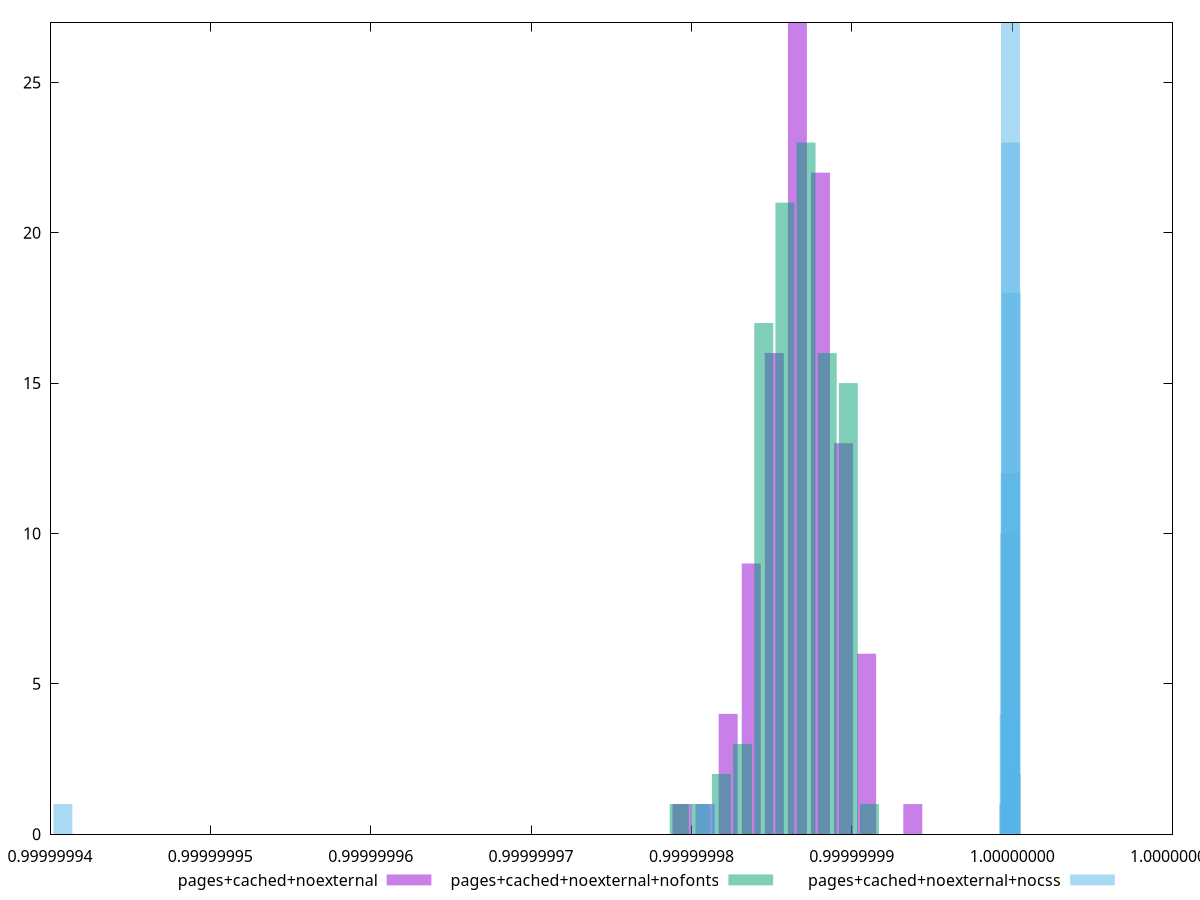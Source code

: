 $_pagesCachedNoexternal <<EOF
0.9999999909262406 6
0.9999999880476168 22
0.9999999808510573 1
0.999999985168993 16
0.9999999894869287 13
0.9999999866083049 27
0.9999999837296811 9
0.9999999794117455 1
0.9999999822903692 4
0.9999999938048644 1
EOF
$_pagesCachedNoexternalNofonts <<EOF
0.999999987148558 23
0.9999999858299005 21
0.999999984511243 17
0.9999999884672156 16
0.9999999897858731 15
0.9999999911045306 1
0.9999999831925853 3
0.9999999805552703 1
0.9999999818739278 2
0.9999999792366127 1
EOF
$_pagesCachedNoexternalNocss <<EOF
0.9999999999336937 18
0.9999999999133673 23
0.9999999998727144 12
0.9999999998930408 27
0.9999999999540201 2
0.999999999852388 10
0.9999999998117352 4
0.99999994080414 1
0.9999999998320616 1
0.9999999808878388 1
0.9999999997914087 1
EOF
set key outside below
set terminal pngcairo
set output "report_00005_2020-11-02T22-26-11.212Z/bootup-time/bootup-time_pages+cached+noexternal_pages+cached+noexternal+nofonts_pages+cached+noexternal+nocss+hist.png"
set boxwidth 1.1829976021004994e-9
set style fill transparent solid 0.5 noborder
set yrange [0:27]
plot $_pagesCachedNoexternal title "pages+cached+noexternal" with boxes ,$_pagesCachedNoexternalNofonts title "pages+cached+noexternal+nofonts" with boxes ,$_pagesCachedNoexternalNocss title "pages+cached+noexternal+nocss" with boxes ,